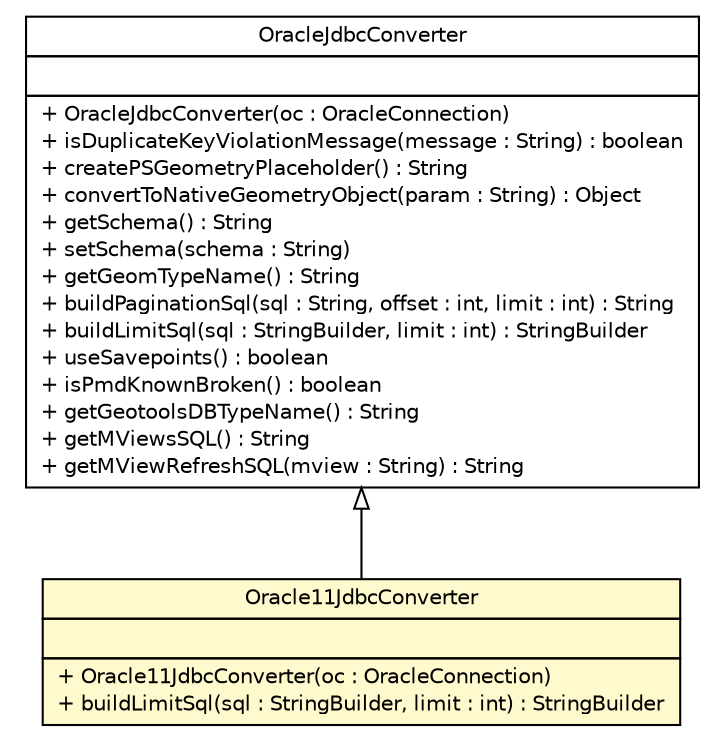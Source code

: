 #!/usr/local/bin/dot
#
# Class diagram 
# Generated by UMLGraph version R5_6-24-gf6e263 (http://www.umlgraph.org/)
#

digraph G {
	edge [fontname="Helvetica",fontsize=10,labelfontname="Helvetica",labelfontsize=10];
	node [fontname="Helvetica",fontsize=10,shape=plaintext];
	nodesep=0.25;
	ranksep=0.5;
	// nl.b3p.brmo.loader.jdbc.Oracle11JdbcConverter
	c2067 [label=<<table title="nl.b3p.brmo.loader.jdbc.Oracle11JdbcConverter" border="0" cellborder="1" cellspacing="0" cellpadding="2" port="p" bgcolor="lemonChiffon" href="./Oracle11JdbcConverter.html">
		<tr><td><table border="0" cellspacing="0" cellpadding="1">
<tr><td align="center" balign="center"> Oracle11JdbcConverter </td></tr>
		</table></td></tr>
		<tr><td><table border="0" cellspacing="0" cellpadding="1">
<tr><td align="left" balign="left">  </td></tr>
		</table></td></tr>
		<tr><td><table border="0" cellspacing="0" cellpadding="1">
<tr><td align="left" balign="left"> + Oracle11JdbcConverter(oc : OracleConnection) </td></tr>
<tr><td align="left" balign="left"> + buildLimitSql(sql : StringBuilder, limit : int) : StringBuilder </td></tr>
		</table></td></tr>
		</table>>, URL="./Oracle11JdbcConverter.html", fontname="Helvetica", fontcolor="black", fontsize=10.0];
	// nl.b3p.brmo.loader.jdbc.OracleJdbcConverter
	c2069 [label=<<table title="nl.b3p.brmo.loader.jdbc.OracleJdbcConverter" border="0" cellborder="1" cellspacing="0" cellpadding="2" port="p" href="./OracleJdbcConverter.html">
		<tr><td><table border="0" cellspacing="0" cellpadding="1">
<tr><td align="center" balign="center"> OracleJdbcConverter </td></tr>
		</table></td></tr>
		<tr><td><table border="0" cellspacing="0" cellpadding="1">
<tr><td align="left" balign="left">  </td></tr>
		</table></td></tr>
		<tr><td><table border="0" cellspacing="0" cellpadding="1">
<tr><td align="left" balign="left"> + OracleJdbcConverter(oc : OracleConnection) </td></tr>
<tr><td align="left" balign="left"> + isDuplicateKeyViolationMessage(message : String) : boolean </td></tr>
<tr><td align="left" balign="left"> + createPSGeometryPlaceholder() : String </td></tr>
<tr><td align="left" balign="left"> + convertToNativeGeometryObject(param : String) : Object </td></tr>
<tr><td align="left" balign="left"> + getSchema() : String </td></tr>
<tr><td align="left" balign="left"> + setSchema(schema : String) </td></tr>
<tr><td align="left" balign="left"> + getGeomTypeName() : String </td></tr>
<tr><td align="left" balign="left"> + buildPaginationSql(sql : String, offset : int, limit : int) : String </td></tr>
<tr><td align="left" balign="left"> + buildLimitSql(sql : StringBuilder, limit : int) : StringBuilder </td></tr>
<tr><td align="left" balign="left"> + useSavepoints() : boolean </td></tr>
<tr><td align="left" balign="left"> + isPmdKnownBroken() : boolean </td></tr>
<tr><td align="left" balign="left"> + getGeotoolsDBTypeName() : String </td></tr>
<tr><td align="left" balign="left"> + getMViewsSQL() : String </td></tr>
<tr><td align="left" balign="left"> + getMViewRefreshSQL(mview : String) : String </td></tr>
		</table></td></tr>
		</table>>, URL="./OracleJdbcConverter.html", fontname="Helvetica", fontcolor="black", fontsize=10.0];
	//nl.b3p.brmo.loader.jdbc.Oracle11JdbcConverter extends nl.b3p.brmo.loader.jdbc.OracleJdbcConverter
	c2069:p -> c2067:p [dir=back,arrowtail=empty];
}

